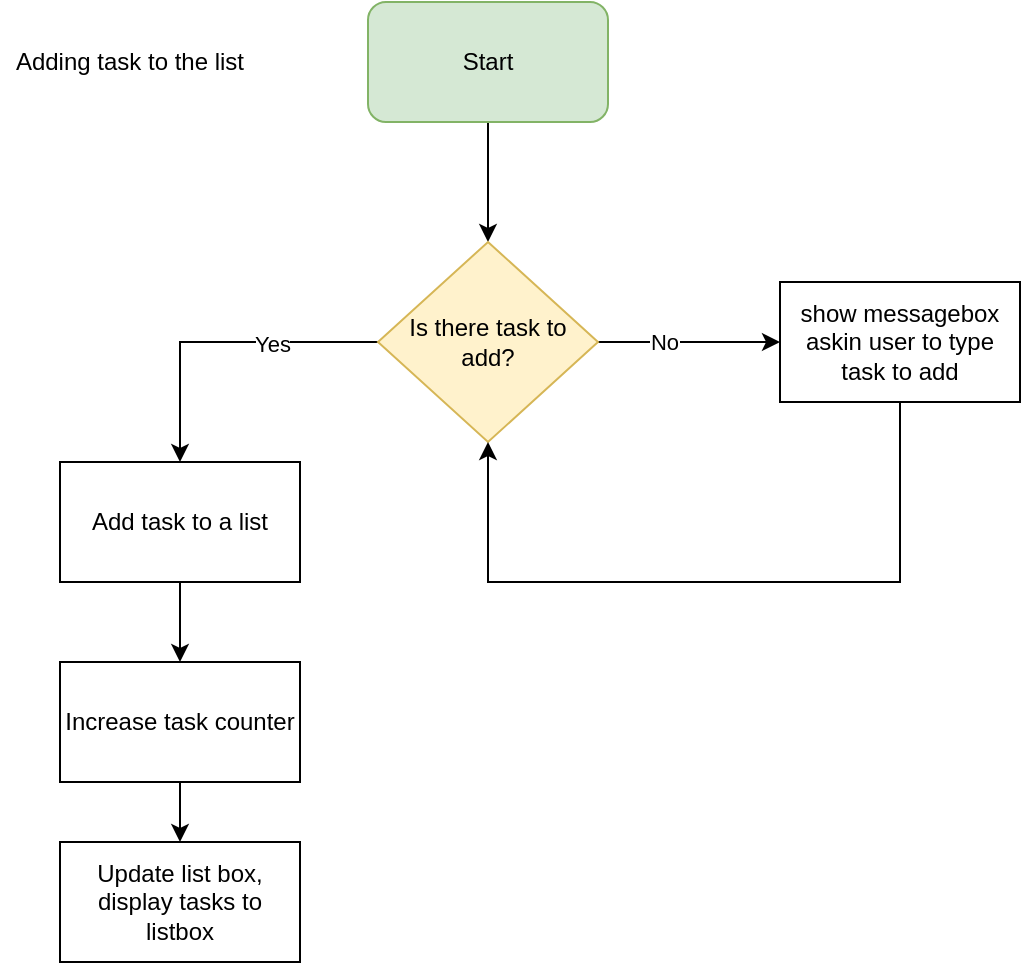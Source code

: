 <mxfile version="26.1.1">
  <diagram id="C5RBs43oDa-KdzZeNtuy" name="Page-1">
    <mxGraphModel dx="1195" dy="643" grid="1" gridSize="10" guides="1" tooltips="1" connect="1" arrows="1" fold="1" page="1" pageScale="1" pageWidth="827" pageHeight="1169" math="0" shadow="0">
      <root>
        <mxCell id="WIyWlLk6GJQsqaUBKTNV-0" />
        <mxCell id="WIyWlLk6GJQsqaUBKTNV-1" parent="WIyWlLk6GJQsqaUBKTNV-0" />
        <mxCell id="2T-HQQL5zmfzXAJ99Udx-2" style="edgeStyle=orthogonalEdgeStyle;rounded=0;orthogonalLoop=1;jettySize=auto;html=1;entryX=0.5;entryY=0;entryDx=0;entryDy=0;" edge="1" parent="WIyWlLk6GJQsqaUBKTNV-1" source="2T-HQQL5zmfzXAJ99Udx-0">
          <mxGeometry relative="1" as="geometry">
            <mxPoint x="414" y="130" as="targetPoint" />
          </mxGeometry>
        </mxCell>
        <mxCell id="2T-HQQL5zmfzXAJ99Udx-0" value="Start" style="rounded=1;whiteSpace=wrap;html=1;fillColor=#d5e8d4;strokeColor=#82b366;" vertex="1" parent="WIyWlLk6GJQsqaUBKTNV-1">
          <mxGeometry x="354" y="10" width="120" height="60" as="geometry" />
        </mxCell>
        <mxCell id="2T-HQQL5zmfzXAJ99Udx-5" style="edgeStyle=orthogonalEdgeStyle;rounded=0;orthogonalLoop=1;jettySize=auto;html=1;" edge="1" parent="WIyWlLk6GJQsqaUBKTNV-1" source="2T-HQQL5zmfzXAJ99Udx-3" target="2T-HQQL5zmfzXAJ99Udx-6">
          <mxGeometry relative="1" as="geometry">
            <mxPoint x="260" y="270" as="targetPoint" />
          </mxGeometry>
        </mxCell>
        <mxCell id="2T-HQQL5zmfzXAJ99Udx-7" value="Yes" style="edgeLabel;html=1;align=center;verticalAlign=middle;resizable=0;points=[];" vertex="1" connectable="0" parent="2T-HQQL5zmfzXAJ99Udx-5">
          <mxGeometry x="-0.331" y="1" relative="1" as="geometry">
            <mxPoint as="offset" />
          </mxGeometry>
        </mxCell>
        <mxCell id="2T-HQQL5zmfzXAJ99Udx-10" style="edgeStyle=orthogonalEdgeStyle;rounded=0;orthogonalLoop=1;jettySize=auto;html=1;entryX=0;entryY=0.5;entryDx=0;entryDy=0;" edge="1" parent="WIyWlLk6GJQsqaUBKTNV-1" source="2T-HQQL5zmfzXAJ99Udx-3" target="2T-HQQL5zmfzXAJ99Udx-12">
          <mxGeometry relative="1" as="geometry">
            <mxPoint x="550" y="180" as="targetPoint" />
          </mxGeometry>
        </mxCell>
        <mxCell id="2T-HQQL5zmfzXAJ99Udx-11" value="No" style="edgeLabel;html=1;align=center;verticalAlign=middle;resizable=0;points=[];" vertex="1" connectable="0" parent="2T-HQQL5zmfzXAJ99Udx-10">
          <mxGeometry x="-0.28" relative="1" as="geometry">
            <mxPoint as="offset" />
          </mxGeometry>
        </mxCell>
        <mxCell id="2T-HQQL5zmfzXAJ99Udx-3" value="Is there task to add?" style="rhombus;whiteSpace=wrap;html=1;fillColor=#fff2cc;strokeColor=#d6b656;" vertex="1" parent="WIyWlLk6GJQsqaUBKTNV-1">
          <mxGeometry x="359" y="130" width="110" height="100" as="geometry" />
        </mxCell>
        <mxCell id="2T-HQQL5zmfzXAJ99Udx-8" style="edgeStyle=orthogonalEdgeStyle;rounded=0;orthogonalLoop=1;jettySize=auto;html=1;" edge="1" parent="WIyWlLk6GJQsqaUBKTNV-1" source="2T-HQQL5zmfzXAJ99Udx-6" target="2T-HQQL5zmfzXAJ99Udx-9">
          <mxGeometry relative="1" as="geometry">
            <mxPoint x="260" y="350" as="targetPoint" />
          </mxGeometry>
        </mxCell>
        <mxCell id="2T-HQQL5zmfzXAJ99Udx-6" value="Add task to a list" style="rounded=0;whiteSpace=wrap;html=1;" vertex="1" parent="WIyWlLk6GJQsqaUBKTNV-1">
          <mxGeometry x="200" y="240" width="120" height="60" as="geometry" />
        </mxCell>
        <mxCell id="2T-HQQL5zmfzXAJ99Udx-14" style="edgeStyle=orthogonalEdgeStyle;rounded=0;orthogonalLoop=1;jettySize=auto;html=1;" edge="1" parent="WIyWlLk6GJQsqaUBKTNV-1" source="2T-HQQL5zmfzXAJ99Udx-9">
          <mxGeometry relative="1" as="geometry">
            <mxPoint x="260" y="430" as="targetPoint" />
          </mxGeometry>
        </mxCell>
        <mxCell id="2T-HQQL5zmfzXAJ99Udx-9" value="Increase task counter" style="rounded=0;whiteSpace=wrap;html=1;" vertex="1" parent="WIyWlLk6GJQsqaUBKTNV-1">
          <mxGeometry x="200" y="340" width="120" height="60" as="geometry" />
        </mxCell>
        <mxCell id="2T-HQQL5zmfzXAJ99Udx-13" style="edgeStyle=orthogonalEdgeStyle;rounded=0;orthogonalLoop=1;jettySize=auto;html=1;entryX=0.5;entryY=1;entryDx=0;entryDy=0;" edge="1" parent="WIyWlLk6GJQsqaUBKTNV-1" source="2T-HQQL5zmfzXAJ99Udx-12" target="2T-HQQL5zmfzXAJ99Udx-3">
          <mxGeometry relative="1" as="geometry">
            <mxPoint x="620" y="300" as="targetPoint" />
            <Array as="points">
              <mxPoint x="620" y="300" />
              <mxPoint x="414" y="300" />
            </Array>
          </mxGeometry>
        </mxCell>
        <mxCell id="2T-HQQL5zmfzXAJ99Udx-12" value="show messagebox askin user to type task to add" style="rounded=0;whiteSpace=wrap;html=1;" vertex="1" parent="WIyWlLk6GJQsqaUBKTNV-1">
          <mxGeometry x="560" y="150" width="120" height="60" as="geometry" />
        </mxCell>
        <mxCell id="2T-HQQL5zmfzXAJ99Udx-15" value="Update list box, display tasks to listbox" style="rounded=0;whiteSpace=wrap;html=1;" vertex="1" parent="WIyWlLk6GJQsqaUBKTNV-1">
          <mxGeometry x="200" y="430" width="120" height="60" as="geometry" />
        </mxCell>
        <mxCell id="2T-HQQL5zmfzXAJ99Udx-16" value="Adding task to the list" style="text;html=1;align=center;verticalAlign=middle;whiteSpace=wrap;rounded=0;" vertex="1" parent="WIyWlLk6GJQsqaUBKTNV-1">
          <mxGeometry x="170" y="25" width="130" height="30" as="geometry" />
        </mxCell>
      </root>
    </mxGraphModel>
  </diagram>
</mxfile>
